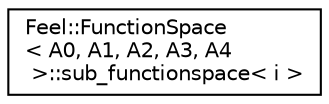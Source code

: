 digraph "Graphical Class Hierarchy"
{
 // LATEX_PDF_SIZE
  edge [fontname="Helvetica",fontsize="10",labelfontname="Helvetica",labelfontsize="10"];
  node [fontname="Helvetica",fontsize="10",shape=record];
  rankdir="LR";
  Node0 [label="Feel::FunctionSpace\l\< A0, A1, A2, A3, A4\l \>::sub_functionspace\< i \>",height=0.2,width=0.4,color="black", fillcolor="white", style="filled",URL="$structFeel_1_1FunctionSpace_1_1sub__functionspace.html",tooltip=" "];
}
